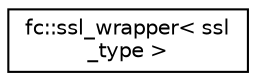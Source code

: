 digraph "Graphical Class Hierarchy"
{
  edge [fontname="Helvetica",fontsize="10",labelfontname="Helvetica",labelfontsize="10"];
  node [fontname="Helvetica",fontsize="10",shape=record];
  rankdir="LR";
  Node0 [label="fc::ssl_wrapper\< ssl\l_type \>",height=0.2,width=0.4,color="black", fillcolor="white", style="filled",URL="$structfc_1_1ssl__wrapper.html"];
}

